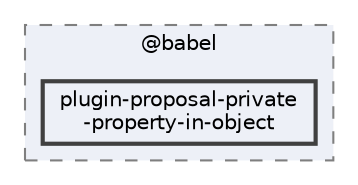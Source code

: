 digraph "pkiclassroomrescheduler/src/main/frontend/node_modules/@babel/plugin-proposal-private-property-in-object"
{
 // LATEX_PDF_SIZE
  bgcolor="transparent";
  edge [fontname=Helvetica,fontsize=10,labelfontname=Helvetica,labelfontsize=10];
  node [fontname=Helvetica,fontsize=10,shape=box,height=0.2,width=0.4];
  compound=true
  subgraph clusterdir_bc8070c8b402176472541bb6f0cba6df {
    graph [ bgcolor="#edf0f7", pencolor="grey50", label="@babel", fontname=Helvetica,fontsize=10 style="filled,dashed", URL="dir_bc8070c8b402176472541bb6f0cba6df.html",tooltip=""]
  dir_8b19efd8f12da11e6d5a883665c1dd0a [label="plugin-proposal-private\l-property-in-object", fillcolor="#edf0f7", color="grey25", style="filled,bold", URL="dir_8b19efd8f12da11e6d5a883665c1dd0a.html",tooltip=""];
  }
}
